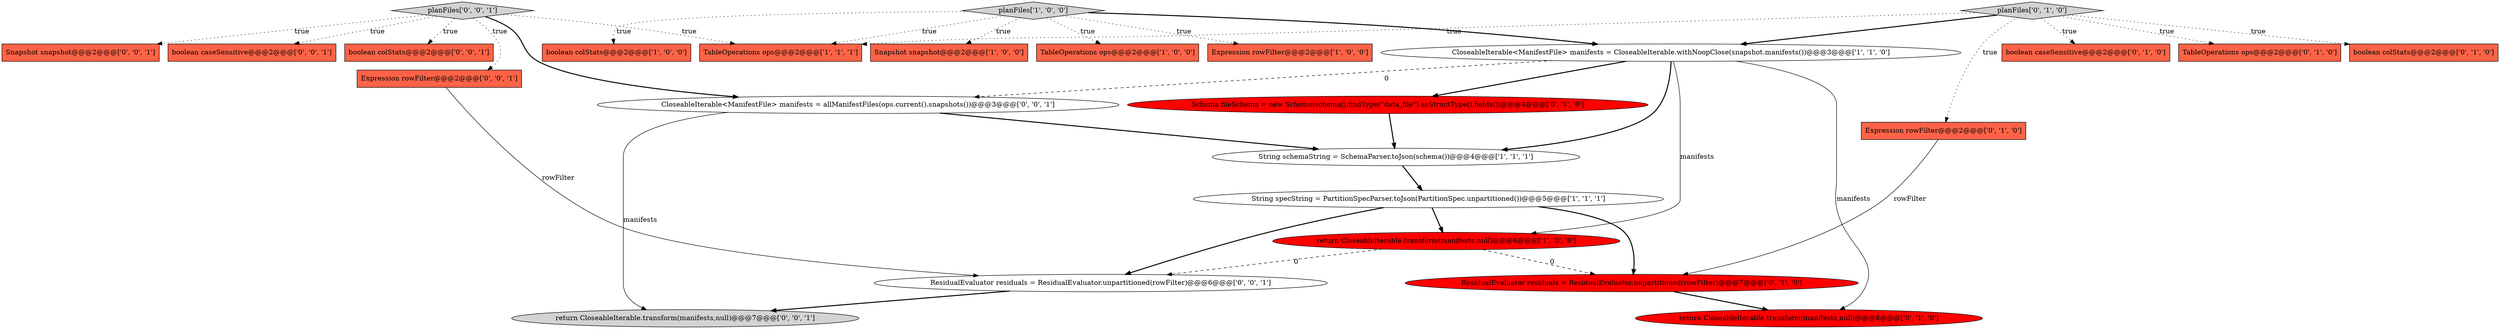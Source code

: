 digraph {
19 [style = filled, label = "planFiles['0', '0', '1']", fillcolor = lightgray, shape = diamond image = "AAA0AAABBB3BBB"];
10 [style = filled, label = "Expression rowFilter@@@2@@@['0', '1', '0']", fillcolor = tomato, shape = box image = "AAA0AAABBB2BBB"];
4 [style = filled, label = "TableOperations ops@@@2@@@['1', '0', '0']", fillcolor = tomato, shape = box image = "AAA0AAABBB1BBB"];
23 [style = filled, label = "Snapshot snapshot@@@2@@@['0', '0', '1']", fillcolor = tomato, shape = box image = "AAA0AAABBB3BBB"];
15 [style = filled, label = "boolean caseSensitive@@@2@@@['0', '1', '0']", fillcolor = tomato, shape = box image = "AAA0AAABBB2BBB"];
6 [style = filled, label = "boolean colStats@@@2@@@['1', '0', '0']", fillcolor = tomato, shape = box image = "AAA0AAABBB1BBB"];
0 [style = filled, label = "String schemaString = SchemaParser.toJson(schema())@@@4@@@['1', '1', '1']", fillcolor = white, shape = ellipse image = "AAA0AAABBB1BBB"];
24 [style = filled, label = "ResidualEvaluator residuals = ResidualEvaluator.unpartitioned(rowFilter)@@@6@@@['0', '0', '1']", fillcolor = white, shape = ellipse image = "AAA0AAABBB3BBB"];
12 [style = filled, label = "ResidualEvaluator residuals = ResidualEvaluator.unpartitioned(rowFilter)@@@7@@@['0', '1', '0']", fillcolor = red, shape = ellipse image = "AAA1AAABBB2BBB"];
22 [style = filled, label = "Expression rowFilter@@@2@@@['0', '0', '1']", fillcolor = tomato, shape = box image = "AAA0AAABBB3BBB"];
7 [style = filled, label = "TableOperations ops@@@2@@@['1', '1', '1']", fillcolor = tomato, shape = box image = "AAA0AAABBB1BBB"];
1 [style = filled, label = "Snapshot snapshot@@@2@@@['1', '0', '0']", fillcolor = tomato, shape = box image = "AAA0AAABBB1BBB"];
3 [style = filled, label = "planFiles['1', '0', '0']", fillcolor = lightgray, shape = diamond image = "AAA0AAABBB1BBB"];
13 [style = filled, label = "Schema fileSchema = new Schema(schema().findType(\"data_file\").asStructType().fields())@@@4@@@['0', '1', '0']", fillcolor = red, shape = ellipse image = "AAA1AAABBB2BBB"];
18 [style = filled, label = "CloseableIterable<ManifestFile> manifests = allManifestFiles(ops.current().snapshots())@@@3@@@['0', '0', '1']", fillcolor = white, shape = ellipse image = "AAA0AAABBB3BBB"];
21 [style = filled, label = "boolean caseSensitive@@@2@@@['0', '0', '1']", fillcolor = tomato, shape = box image = "AAA0AAABBB3BBB"];
5 [style = filled, label = "Expression rowFilter@@@2@@@['1', '0', '0']", fillcolor = tomato, shape = box image = "AAA0AAABBB1BBB"];
16 [style = filled, label = "TableOperations ops@@@2@@@['0', '1', '0']", fillcolor = tomato, shape = box image = "AAA0AAABBB2BBB"];
9 [style = filled, label = "return CloseableIterable.transform(manifests,null)@@@6@@@['1', '0', '0']", fillcolor = red, shape = ellipse image = "AAA1AAABBB1BBB"];
25 [style = filled, label = "return CloseableIterable.transform(manifests,null)@@@7@@@['0', '0', '1']", fillcolor = lightgray, shape = ellipse image = "AAA0AAABBB3BBB"];
14 [style = filled, label = "planFiles['0', '1', '0']", fillcolor = lightgray, shape = diamond image = "AAA0AAABBB2BBB"];
17 [style = filled, label = "return CloseableIterable.transform(manifests,null)@@@8@@@['0', '1', '0']", fillcolor = red, shape = ellipse image = "AAA1AAABBB2BBB"];
20 [style = filled, label = "boolean colStats@@@2@@@['0', '0', '1']", fillcolor = tomato, shape = box image = "AAA0AAABBB3BBB"];
8 [style = filled, label = "String specString = PartitionSpecParser.toJson(PartitionSpec.unpartitioned())@@@5@@@['1', '1', '1']", fillcolor = white, shape = ellipse image = "AAA0AAABBB1BBB"];
11 [style = filled, label = "boolean colStats@@@2@@@['0', '1', '0']", fillcolor = tomato, shape = box image = "AAA0AAABBB2BBB"];
2 [style = filled, label = "CloseableIterable<ManifestFile> manifests = CloseableIterable.withNoopClose(snapshot.manifests())@@@3@@@['1', '1', '0']", fillcolor = white, shape = ellipse image = "AAA0AAABBB1BBB"];
3->7 [style = dotted, label="true"];
19->18 [style = bold, label=""];
9->24 [style = dashed, label="0"];
19->20 [style = dotted, label="true"];
12->17 [style = bold, label=""];
3->4 [style = dotted, label="true"];
19->23 [style = dotted, label="true"];
19->21 [style = dotted, label="true"];
19->7 [style = dotted, label="true"];
3->6 [style = dotted, label="true"];
18->25 [style = solid, label="manifests"];
14->10 [style = dotted, label="true"];
2->13 [style = bold, label=""];
14->16 [style = dotted, label="true"];
14->15 [style = dotted, label="true"];
2->0 [style = bold, label=""];
3->5 [style = dotted, label="true"];
22->24 [style = solid, label="rowFilter"];
3->2 [style = bold, label=""];
24->25 [style = bold, label=""];
2->9 [style = solid, label="manifests"];
14->7 [style = dotted, label="true"];
19->22 [style = dotted, label="true"];
0->8 [style = bold, label=""];
8->9 [style = bold, label=""];
2->17 [style = solid, label="manifests"];
2->18 [style = dashed, label="0"];
10->12 [style = solid, label="rowFilter"];
14->11 [style = dotted, label="true"];
14->2 [style = bold, label=""];
9->12 [style = dashed, label="0"];
3->1 [style = dotted, label="true"];
18->0 [style = bold, label=""];
8->12 [style = bold, label=""];
13->0 [style = bold, label=""];
8->24 [style = bold, label=""];
}
